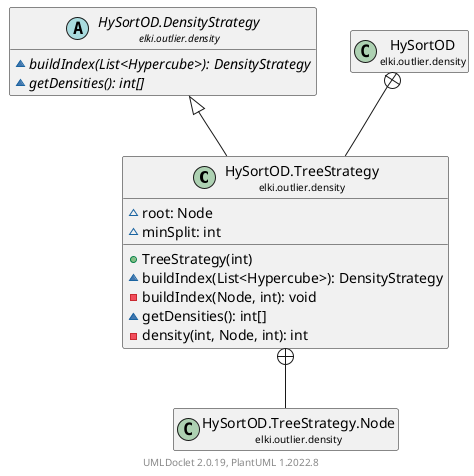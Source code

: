 @startuml
    remove .*\.(Instance|Par|Parameterizer|Factory)$
    set namespaceSeparator none
    hide empty fields
    hide empty methods

    class "<size:14>HySortOD.TreeStrategy\n<size:10>elki.outlier.density" as elki.outlier.density.HySortOD.TreeStrategy [[HySortOD.TreeStrategy.html]] {
        ~root: Node
        ~minSplit: int
        +TreeStrategy(int)
        ~buildIndex(List<Hypercube>): DensityStrategy
        -buildIndex(Node, int): void
        ~getDensities(): int[]
        -density(int, Node, int): int
    }

    abstract class "<size:14>HySortOD.DensityStrategy\n<size:10>elki.outlier.density" as elki.outlier.density.HySortOD.DensityStrategy [[HySortOD.DensityStrategy.html]] {
        {abstract} ~buildIndex(List<Hypercube>): DensityStrategy
        {abstract} ~getDensities(): int[]
    }
    class "<size:14>HySortOD\n<size:10>elki.outlier.density" as elki.outlier.density.HySortOD [[HySortOD.html]]
    class "<size:14>HySortOD.TreeStrategy.Node\n<size:10>elki.outlier.density" as elki.outlier.density.HySortOD.TreeStrategy.Node [[HySortOD.TreeStrategy.Node.html]]

    elki.outlier.density.HySortOD.DensityStrategy <|-- elki.outlier.density.HySortOD.TreeStrategy
    elki.outlier.density.HySortOD +-- elki.outlier.density.HySortOD.TreeStrategy
    elki.outlier.density.HySortOD.TreeStrategy +-- elki.outlier.density.HySortOD.TreeStrategy.Node

    center footer UMLDoclet 2.0.19, PlantUML 1.2022.8
@enduml
